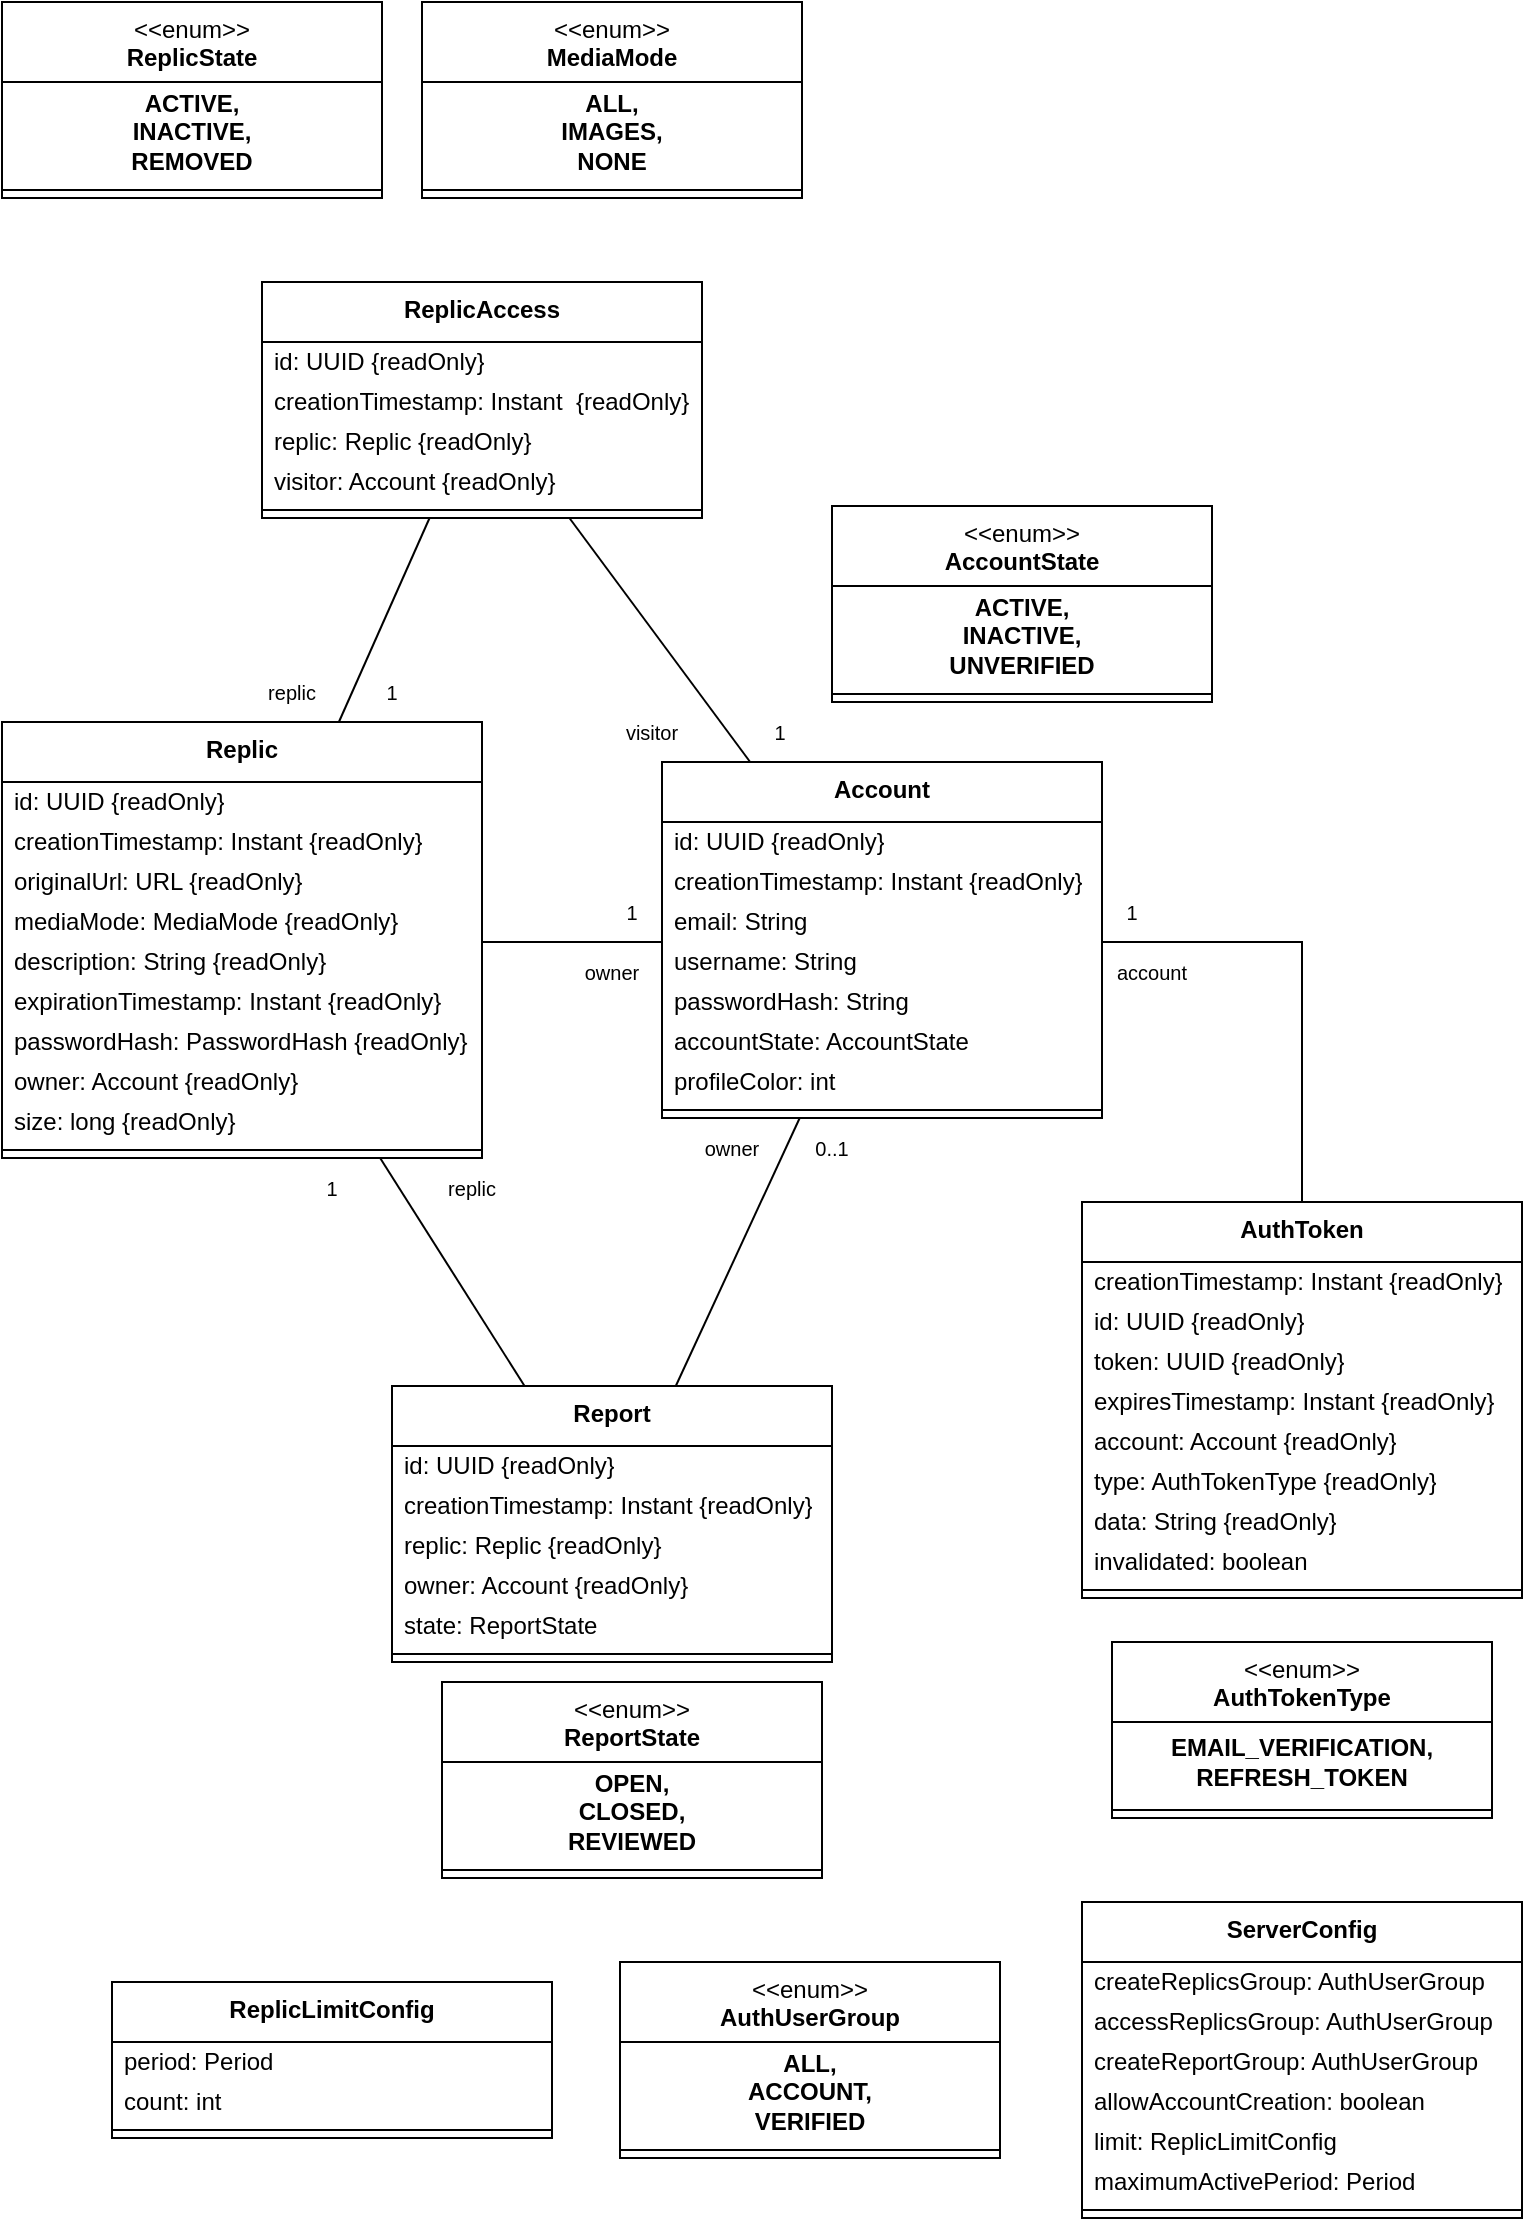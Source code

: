 <mxfile version="28.2.5">
  <diagram name="Seite-1" id="tv3RCUC1lsHie5otSo7a">
    <mxGraphModel dx="1678" dy="1073" grid="1" gridSize="10" guides="1" tooltips="1" connect="1" arrows="1" fold="1" page="1" pageScale="1" pageWidth="827" pageHeight="1169" math="0" shadow="0">
      <root>
        <mxCell id="0" />
        <mxCell id="1" parent="0" />
        <mxCell id="WwyAboUZyk7N6EI_vCti-150" style="rounded=0;orthogonalLoop=1;jettySize=auto;html=1;endArrow=none;endFill=0;" edge="1" parent="1" source="WwyAboUZyk7N6EI_vCti-31" target="WwyAboUZyk7N6EI_vCti-1">
          <mxGeometry relative="1" as="geometry" />
        </mxCell>
        <mxCell id="WwyAboUZyk7N6EI_vCti-151" style="rounded=0;orthogonalLoop=1;jettySize=auto;html=1;endArrow=none;endFill=0;" edge="1" parent="1" source="WwyAboUZyk7N6EI_vCti-31" target="WwyAboUZyk7N6EI_vCti-47">
          <mxGeometry relative="1" as="geometry" />
        </mxCell>
        <mxCell id="WwyAboUZyk7N6EI_vCti-31" value="&lt;b&gt;ReplicAccess&lt;/b&gt;" style="swimlane;fontStyle=0;align=center;verticalAlign=top;childLayout=stackLayout;horizontal=1;startSize=30;horizontalStack=0;resizeParent=1;resizeParentMax=0;resizeLast=0;collapsible=0;marginBottom=0;html=1;whiteSpace=wrap;" vertex="1" parent="1">
          <mxGeometry x="140" y="150" width="220" height="118" as="geometry" />
        </mxCell>
        <mxCell id="WwyAboUZyk7N6EI_vCti-32" value="id: UUID {readOnly}" style="text;html=1;strokeColor=none;fillColor=none;align=left;verticalAlign=middle;spacingLeft=4;spacingRight=4;overflow=hidden;rotatable=0;points=[[0,0.5],[1,0.5]];portConstraint=eastwest;whiteSpace=wrap;" vertex="1" parent="WwyAboUZyk7N6EI_vCti-31">
          <mxGeometry y="30" width="220" height="20" as="geometry" />
        </mxCell>
        <mxCell id="WwyAboUZyk7N6EI_vCti-33" value="creationTimestamp: Instant&amp;nbsp; {readOnly}" style="text;html=1;strokeColor=none;fillColor=none;align=left;verticalAlign=middle;spacingLeft=4;spacingRight=4;overflow=hidden;rotatable=0;points=[[0,0.5],[1,0.5]];portConstraint=eastwest;whiteSpace=wrap;" vertex="1" parent="WwyAboUZyk7N6EI_vCti-31">
          <mxGeometry y="50" width="220" height="20" as="geometry" />
        </mxCell>
        <mxCell id="WwyAboUZyk7N6EI_vCti-39" value="replic: Replic&amp;nbsp;{readOnly}" style="text;html=1;strokeColor=none;fillColor=none;align=left;verticalAlign=middle;spacingLeft=4;spacingRight=4;overflow=hidden;rotatable=0;points=[[0,0.5],[1,0.5]];portConstraint=eastwest;whiteSpace=wrap;" vertex="1" parent="WwyAboUZyk7N6EI_vCti-31">
          <mxGeometry y="70" width="220" height="20" as="geometry" />
        </mxCell>
        <mxCell id="WwyAboUZyk7N6EI_vCti-40" value="visitor: Account {readOnly}" style="text;html=1;strokeColor=none;fillColor=none;align=left;verticalAlign=middle;spacingLeft=4;spacingRight=4;overflow=hidden;rotatable=0;points=[[0,0.5],[1,0.5]];portConstraint=eastwest;whiteSpace=wrap;" vertex="1" parent="WwyAboUZyk7N6EI_vCti-31">
          <mxGeometry y="90" width="220" height="20" as="geometry" />
        </mxCell>
        <mxCell id="WwyAboUZyk7N6EI_vCti-41" value="" style="line;strokeWidth=1;fillColor=none;align=left;verticalAlign=middle;spacingTop=-1;spacingLeft=3;spacingRight=3;rotatable=0;labelPosition=right;points=[];portConstraint=eastwest;" vertex="1" parent="WwyAboUZyk7N6EI_vCti-31">
          <mxGeometry y="110" width="220" height="8" as="geometry" />
        </mxCell>
        <mxCell id="WwyAboUZyk7N6EI_vCti-147" style="edgeStyle=orthogonalEdgeStyle;rounded=0;orthogonalLoop=1;jettySize=auto;html=1;endArrow=none;endFill=0;" edge="1" parent="1" source="WwyAboUZyk7N6EI_vCti-1" target="WwyAboUZyk7N6EI_vCti-47">
          <mxGeometry relative="1" as="geometry">
            <Array as="points">
              <mxPoint x="300" y="480" />
              <mxPoint x="300" y="480" />
            </Array>
          </mxGeometry>
        </mxCell>
        <mxCell id="WwyAboUZyk7N6EI_vCti-1" value="&lt;b&gt;Replic&lt;/b&gt;" style="swimlane;fontStyle=0;align=center;verticalAlign=top;childLayout=stackLayout;horizontal=1;startSize=30;horizontalStack=0;resizeParent=1;resizeParentMax=0;resizeLast=0;collapsible=0;marginBottom=0;html=1;whiteSpace=wrap;" vertex="1" parent="1">
          <mxGeometry x="10" y="370" width="240" height="218" as="geometry" />
        </mxCell>
        <mxCell id="WwyAboUZyk7N6EI_vCti-15" value="id: UUID {readOnly}" style="text;html=1;strokeColor=none;fillColor=none;align=left;verticalAlign=middle;spacingLeft=4;spacingRight=4;overflow=hidden;rotatable=0;points=[[0,0.5],[1,0.5]];portConstraint=eastwest;whiteSpace=wrap;" vertex="1" parent="WwyAboUZyk7N6EI_vCti-1">
          <mxGeometry y="30" width="240" height="20" as="geometry" />
        </mxCell>
        <mxCell id="WwyAboUZyk7N6EI_vCti-16" value="creationTimestamp: Instant {readOnly}" style="text;html=1;strokeColor=none;fillColor=none;align=left;verticalAlign=middle;spacingLeft=4;spacingRight=4;overflow=hidden;rotatable=0;points=[[0,0.5],[1,0.5]];portConstraint=eastwest;whiteSpace=wrap;" vertex="1" parent="WwyAboUZyk7N6EI_vCti-1">
          <mxGeometry y="50" width="240" height="20" as="geometry" />
        </mxCell>
        <mxCell id="WwyAboUZyk7N6EI_vCti-3" value="originalUrl: URL {readOnly}" style="text;html=1;strokeColor=none;fillColor=none;align=left;verticalAlign=middle;spacingLeft=4;spacingRight=4;overflow=hidden;rotatable=0;points=[[0,0.5],[1,0.5]];portConstraint=eastwest;whiteSpace=wrap;" vertex="1" parent="WwyAboUZyk7N6EI_vCti-1">
          <mxGeometry y="70" width="240" height="20" as="geometry" />
        </mxCell>
        <mxCell id="WwyAboUZyk7N6EI_vCti-9" value="mediaMode: MediaMode {readOnly}" style="text;html=1;strokeColor=none;fillColor=none;align=left;verticalAlign=middle;spacingLeft=4;spacingRight=4;overflow=hidden;rotatable=0;points=[[0,0.5],[1,0.5]];portConstraint=eastwest;whiteSpace=wrap;" vertex="1" parent="WwyAboUZyk7N6EI_vCti-1">
          <mxGeometry y="90" width="240" height="20" as="geometry" />
        </mxCell>
        <mxCell id="WwyAboUZyk7N6EI_vCti-10" value="description: String {readOnly}" style="text;html=1;strokeColor=none;fillColor=none;align=left;verticalAlign=middle;spacingLeft=4;spacingRight=4;overflow=hidden;rotatable=0;points=[[0,0.5],[1,0.5]];portConstraint=eastwest;whiteSpace=wrap;" vertex="1" parent="WwyAboUZyk7N6EI_vCti-1">
          <mxGeometry y="110" width="240" height="20" as="geometry" />
        </mxCell>
        <mxCell id="WwyAboUZyk7N6EI_vCti-11" value="expirationTimestamp: Instant {readOnly}" style="text;html=1;strokeColor=none;fillColor=none;align=left;verticalAlign=middle;spacingLeft=4;spacingRight=4;overflow=hidden;rotatable=0;points=[[0,0.5],[1,0.5]];portConstraint=eastwest;whiteSpace=wrap;" vertex="1" parent="WwyAboUZyk7N6EI_vCti-1">
          <mxGeometry y="130" width="240" height="20" as="geometry" />
        </mxCell>
        <mxCell id="WwyAboUZyk7N6EI_vCti-12" value="passwordHash: PasswordHash {readOnly}" style="text;html=1;strokeColor=none;fillColor=none;align=left;verticalAlign=middle;spacingLeft=4;spacingRight=4;overflow=hidden;rotatable=0;points=[[0,0.5],[1,0.5]];portConstraint=eastwest;whiteSpace=wrap;" vertex="1" parent="WwyAboUZyk7N6EI_vCti-1">
          <mxGeometry y="150" width="240" height="20" as="geometry" />
        </mxCell>
        <mxCell id="WwyAboUZyk7N6EI_vCti-13" value="owner: Account {readOnly}" style="text;html=1;strokeColor=none;fillColor=none;align=left;verticalAlign=middle;spacingLeft=4;spacingRight=4;overflow=hidden;rotatable=0;points=[[0,0.5],[1,0.5]];portConstraint=eastwest;whiteSpace=wrap;" vertex="1" parent="WwyAboUZyk7N6EI_vCti-1">
          <mxGeometry y="170" width="240" height="20" as="geometry" />
        </mxCell>
        <mxCell id="WwyAboUZyk7N6EI_vCti-14" value="size: long {readOnly}" style="text;html=1;strokeColor=none;fillColor=none;align=left;verticalAlign=middle;spacingLeft=4;spacingRight=4;overflow=hidden;rotatable=0;points=[[0,0.5],[1,0.5]];portConstraint=eastwest;whiteSpace=wrap;" vertex="1" parent="WwyAboUZyk7N6EI_vCti-1">
          <mxGeometry y="190" width="240" height="20" as="geometry" />
        </mxCell>
        <mxCell id="WwyAboUZyk7N6EI_vCti-6" value="" style="line;strokeWidth=1;fillColor=none;align=left;verticalAlign=middle;spacingTop=-1;spacingLeft=3;spacingRight=3;rotatable=0;labelPosition=right;points=[];portConstraint=eastwest;" vertex="1" parent="WwyAboUZyk7N6EI_vCti-1">
          <mxGeometry y="210" width="240" height="8" as="geometry" />
        </mxCell>
        <mxCell id="WwyAboUZyk7N6EI_vCti-17" value="&lt;div&gt;&amp;lt;&amp;lt;enum&amp;gt;&amp;gt;&lt;/div&gt;&lt;div&gt;&lt;b&gt;ReplicState&lt;/b&gt;&lt;/div&gt;" style="swimlane;fontStyle=0;align=center;verticalAlign=top;childLayout=stackLayout;horizontal=1;startSize=40;horizontalStack=0;resizeParent=1;resizeParentMax=0;resizeLast=0;collapsible=0;marginBottom=0;html=1;whiteSpace=wrap;" vertex="1" parent="1">
          <mxGeometry x="10" y="10" width="190" height="98" as="geometry" />
        </mxCell>
        <mxCell id="WwyAboUZyk7N6EI_vCti-18" value="&lt;div&gt;ACTIVE,&lt;/div&gt;&lt;div&gt;INACTIVE,&lt;/div&gt;&lt;div&gt;REMOVED&lt;/div&gt;" style="text;html=1;strokeColor=none;fillColor=none;align=center;verticalAlign=middle;spacingLeft=4;spacingRight=4;overflow=hidden;rotatable=0;points=[[0,0.5],[1,0.5]];portConstraint=eastwest;whiteSpace=wrap;fontStyle=1" vertex="1" parent="WwyAboUZyk7N6EI_vCti-17">
          <mxGeometry y="40" width="190" height="50" as="geometry" />
        </mxCell>
        <mxCell id="WwyAboUZyk7N6EI_vCti-27" value="" style="line;strokeWidth=1;fillColor=none;align=left;verticalAlign=middle;spacingTop=-1;spacingLeft=3;spacingRight=3;rotatable=0;labelPosition=right;points=[];portConstraint=eastwest;" vertex="1" parent="WwyAboUZyk7N6EI_vCti-17">
          <mxGeometry y="90" width="190" height="8" as="geometry" />
        </mxCell>
        <mxCell id="WwyAboUZyk7N6EI_vCti-28" value="&lt;div&gt;&amp;lt;&amp;lt;enum&amp;gt;&amp;gt;&lt;/div&gt;&lt;div&gt;&lt;b&gt;MediaMode&lt;/b&gt;&lt;/div&gt;" style="swimlane;fontStyle=0;align=center;verticalAlign=top;childLayout=stackLayout;horizontal=1;startSize=40;horizontalStack=0;resizeParent=1;resizeParentMax=0;resizeLast=0;collapsible=0;marginBottom=0;html=1;whiteSpace=wrap;" vertex="1" parent="1">
          <mxGeometry x="220" y="10" width="190" height="98" as="geometry" />
        </mxCell>
        <mxCell id="WwyAboUZyk7N6EI_vCti-29" value="&lt;div&gt;ALL,&lt;/div&gt;&lt;div&gt;IMAGES,&lt;/div&gt;&lt;div&gt;NONE&lt;/div&gt;" style="text;html=1;strokeColor=none;fillColor=none;align=center;verticalAlign=middle;spacingLeft=4;spacingRight=4;overflow=hidden;rotatable=0;points=[[0,0.5],[1,0.5]];portConstraint=eastwest;whiteSpace=wrap;fontStyle=1" vertex="1" parent="WwyAboUZyk7N6EI_vCti-28">
          <mxGeometry y="40" width="190" height="50" as="geometry" />
        </mxCell>
        <mxCell id="WwyAboUZyk7N6EI_vCti-30" value="" style="line;strokeWidth=1;fillColor=none;align=left;verticalAlign=middle;spacingTop=-1;spacingLeft=3;spacingRight=3;rotatable=0;labelPosition=right;points=[];portConstraint=eastwest;" vertex="1" parent="WwyAboUZyk7N6EI_vCti-28">
          <mxGeometry y="90" width="190" height="8" as="geometry" />
        </mxCell>
        <mxCell id="WwyAboUZyk7N6EI_vCti-143" style="edgeStyle=orthogonalEdgeStyle;rounded=0;orthogonalLoop=1;jettySize=auto;html=1;endArrow=none;endFill=0;" edge="1" parent="1" source="WwyAboUZyk7N6EI_vCti-47" target="WwyAboUZyk7N6EI_vCti-70">
          <mxGeometry relative="1" as="geometry">
            <Array as="points">
              <mxPoint x="660" y="480" />
            </Array>
          </mxGeometry>
        </mxCell>
        <mxCell id="WwyAboUZyk7N6EI_vCti-47" value="&lt;div&gt;&lt;b&gt;Account&lt;/b&gt;&lt;/div&gt;" style="swimlane;fontStyle=0;align=center;verticalAlign=top;childLayout=stackLayout;horizontal=1;startSize=30;horizontalStack=0;resizeParent=1;resizeParentMax=0;resizeLast=0;collapsible=0;marginBottom=0;html=1;whiteSpace=wrap;" vertex="1" parent="1">
          <mxGeometry x="340" y="390" width="220" height="178" as="geometry" />
        </mxCell>
        <mxCell id="WwyAboUZyk7N6EI_vCti-48" value="id: UUID {readOnly}" style="text;html=1;strokeColor=none;fillColor=none;align=left;verticalAlign=middle;spacingLeft=4;spacingRight=4;overflow=hidden;rotatable=0;points=[[0,0.5],[1,0.5]];portConstraint=eastwest;whiteSpace=wrap;" vertex="1" parent="WwyAboUZyk7N6EI_vCti-47">
          <mxGeometry y="30" width="220" height="20" as="geometry" />
        </mxCell>
        <mxCell id="WwyAboUZyk7N6EI_vCti-49" value="creationTimestamp: Instant {readOnly}" style="text;html=1;strokeColor=none;fillColor=none;align=left;verticalAlign=middle;spacingLeft=4;spacingRight=4;overflow=hidden;rotatable=0;points=[[0,0.5],[1,0.5]];portConstraint=eastwest;whiteSpace=wrap;" vertex="1" parent="WwyAboUZyk7N6EI_vCti-47">
          <mxGeometry y="50" width="220" height="20" as="geometry" />
        </mxCell>
        <mxCell id="WwyAboUZyk7N6EI_vCti-50" value="email: String" style="text;html=1;strokeColor=none;fillColor=none;align=left;verticalAlign=middle;spacingLeft=4;spacingRight=4;overflow=hidden;rotatable=0;points=[[0,0.5],[1,0.5]];portConstraint=eastwest;whiteSpace=wrap;" vertex="1" parent="WwyAboUZyk7N6EI_vCti-47">
          <mxGeometry y="70" width="220" height="20" as="geometry" />
        </mxCell>
        <mxCell id="WwyAboUZyk7N6EI_vCti-51" value="username: String" style="text;html=1;strokeColor=none;fillColor=none;align=left;verticalAlign=middle;spacingLeft=4;spacingRight=4;overflow=hidden;rotatable=0;points=[[0,0.5],[1,0.5]];portConstraint=eastwest;whiteSpace=wrap;" vertex="1" parent="WwyAboUZyk7N6EI_vCti-47">
          <mxGeometry y="90" width="220" height="20" as="geometry" />
        </mxCell>
        <mxCell id="WwyAboUZyk7N6EI_vCti-52" value="passwordHash: String" style="text;html=1;strokeColor=none;fillColor=none;align=left;verticalAlign=middle;spacingLeft=4;spacingRight=4;overflow=hidden;rotatable=0;points=[[0,0.5],[1,0.5]];portConstraint=eastwest;whiteSpace=wrap;" vertex="1" parent="WwyAboUZyk7N6EI_vCti-47">
          <mxGeometry y="110" width="220" height="20" as="geometry" />
        </mxCell>
        <mxCell id="WwyAboUZyk7N6EI_vCti-53" value="accountState: AccountState" style="text;html=1;strokeColor=none;fillColor=none;align=left;verticalAlign=middle;spacingLeft=4;spacingRight=4;overflow=hidden;rotatable=0;points=[[0,0.5],[1,0.5]];portConstraint=eastwest;whiteSpace=wrap;" vertex="1" parent="WwyAboUZyk7N6EI_vCti-47">
          <mxGeometry y="130" width="220" height="20" as="geometry" />
        </mxCell>
        <mxCell id="WwyAboUZyk7N6EI_vCti-54" value="profileColor: int" style="text;html=1;strokeColor=none;fillColor=none;align=left;verticalAlign=middle;spacingLeft=4;spacingRight=4;overflow=hidden;rotatable=0;points=[[0,0.5],[1,0.5]];portConstraint=eastwest;whiteSpace=wrap;" vertex="1" parent="WwyAboUZyk7N6EI_vCti-47">
          <mxGeometry y="150" width="220" height="20" as="geometry" />
        </mxCell>
        <mxCell id="WwyAboUZyk7N6EI_vCti-57" value="" style="line;strokeWidth=1;fillColor=none;align=left;verticalAlign=middle;spacingTop=-1;spacingLeft=3;spacingRight=3;rotatable=0;labelPosition=right;points=[];portConstraint=eastwest;" vertex="1" parent="WwyAboUZyk7N6EI_vCti-47">
          <mxGeometry y="170" width="220" height="8" as="geometry" />
        </mxCell>
        <mxCell id="WwyAboUZyk7N6EI_vCti-67" value="&lt;div&gt;&amp;lt;&amp;lt;enum&amp;gt;&amp;gt;&lt;/div&gt;&lt;div&gt;&lt;b&gt;AccountState&lt;/b&gt;&lt;/div&gt;" style="swimlane;fontStyle=0;align=center;verticalAlign=top;childLayout=stackLayout;horizontal=1;startSize=40;horizontalStack=0;resizeParent=1;resizeParentMax=0;resizeLast=0;collapsible=0;marginBottom=0;html=1;whiteSpace=wrap;" vertex="1" parent="1">
          <mxGeometry x="425" y="262" width="190" height="98" as="geometry" />
        </mxCell>
        <mxCell id="WwyAboUZyk7N6EI_vCti-68" value="&lt;div&gt;ACTIVE,&lt;/div&gt;&lt;div&gt;INACTIVE,&lt;/div&gt;&lt;div&gt;UNVERIFIED&lt;/div&gt;" style="text;html=1;strokeColor=none;fillColor=none;align=center;verticalAlign=middle;spacingLeft=4;spacingRight=4;overflow=hidden;rotatable=0;points=[[0,0.5],[1,0.5]];portConstraint=eastwest;whiteSpace=wrap;fontStyle=1" vertex="1" parent="WwyAboUZyk7N6EI_vCti-67">
          <mxGeometry y="40" width="190" height="50" as="geometry" />
        </mxCell>
        <mxCell id="WwyAboUZyk7N6EI_vCti-69" value="" style="line;strokeWidth=1;fillColor=none;align=left;verticalAlign=middle;spacingTop=-1;spacingLeft=3;spacingRight=3;rotatable=0;labelPosition=right;points=[];portConstraint=eastwest;" vertex="1" parent="WwyAboUZyk7N6EI_vCti-67">
          <mxGeometry y="90" width="190" height="8" as="geometry" />
        </mxCell>
        <mxCell id="WwyAboUZyk7N6EI_vCti-70" value="&lt;b&gt;AuthToken&lt;/b&gt;" style="swimlane;fontStyle=0;align=center;verticalAlign=top;childLayout=stackLayout;horizontal=1;startSize=30;horizontalStack=0;resizeParent=1;resizeParentMax=0;resizeLast=0;collapsible=0;marginBottom=0;html=1;whiteSpace=wrap;" vertex="1" parent="1">
          <mxGeometry x="550" y="610" width="220" height="198" as="geometry" />
        </mxCell>
        <mxCell id="WwyAboUZyk7N6EI_vCti-91" value="creationTimestamp: Instant {readOnly}" style="text;html=1;strokeColor=none;fillColor=none;align=left;verticalAlign=middle;spacingLeft=4;spacingRight=4;overflow=hidden;rotatable=0;points=[[0,0.5],[1,0.5]];portConstraint=eastwest;whiteSpace=wrap;" vertex="1" parent="WwyAboUZyk7N6EI_vCti-70">
          <mxGeometry y="30" width="220" height="20" as="geometry" />
        </mxCell>
        <mxCell id="WwyAboUZyk7N6EI_vCti-90" value="id: UUID {readOnly}" style="text;html=1;strokeColor=none;fillColor=none;align=left;verticalAlign=middle;spacingLeft=4;spacingRight=4;overflow=hidden;rotatable=0;points=[[0,0.5],[1,0.5]];portConstraint=eastwest;whiteSpace=wrap;" vertex="1" parent="WwyAboUZyk7N6EI_vCti-70">
          <mxGeometry y="50" width="220" height="20" as="geometry" />
        </mxCell>
        <mxCell id="WwyAboUZyk7N6EI_vCti-71" value="token: UUID {readOnly}" style="text;html=1;strokeColor=none;fillColor=none;align=left;verticalAlign=middle;spacingLeft=4;spacingRight=4;overflow=hidden;rotatable=0;points=[[0,0.5],[1,0.5]];portConstraint=eastwest;whiteSpace=wrap;" vertex="1" parent="WwyAboUZyk7N6EI_vCti-70">
          <mxGeometry y="70" width="220" height="20" as="geometry" />
        </mxCell>
        <mxCell id="WwyAboUZyk7N6EI_vCti-72" value="expiresTimestamp: Instant {readOnly}" style="text;html=1;strokeColor=none;fillColor=none;align=left;verticalAlign=middle;spacingLeft=4;spacingRight=4;overflow=hidden;rotatable=0;points=[[0,0.5],[1,0.5]];portConstraint=eastwest;whiteSpace=wrap;" vertex="1" parent="WwyAboUZyk7N6EI_vCti-70">
          <mxGeometry y="90" width="220" height="20" as="geometry" />
        </mxCell>
        <mxCell id="WwyAboUZyk7N6EI_vCti-73" value="account: Account {readOnly}" style="text;html=1;strokeColor=none;fillColor=none;align=left;verticalAlign=middle;spacingLeft=4;spacingRight=4;overflow=hidden;rotatable=0;points=[[0,0.5],[1,0.5]];portConstraint=eastwest;whiteSpace=wrap;" vertex="1" parent="WwyAboUZyk7N6EI_vCti-70">
          <mxGeometry y="110" width="220" height="20" as="geometry" />
        </mxCell>
        <mxCell id="WwyAboUZyk7N6EI_vCti-74" value="type: AuthTokenType {readOnly}" style="text;html=1;strokeColor=none;fillColor=none;align=left;verticalAlign=middle;spacingLeft=4;spacingRight=4;overflow=hidden;rotatable=0;points=[[0,0.5],[1,0.5]];portConstraint=eastwest;whiteSpace=wrap;" vertex="1" parent="WwyAboUZyk7N6EI_vCti-70">
          <mxGeometry y="130" width="220" height="20" as="geometry" />
        </mxCell>
        <mxCell id="WwyAboUZyk7N6EI_vCti-75" value="data: String {readOnly}" style="text;html=1;strokeColor=none;fillColor=none;align=left;verticalAlign=middle;spacingLeft=4;spacingRight=4;overflow=hidden;rotatable=0;points=[[0,0.5],[1,0.5]];portConstraint=eastwest;whiteSpace=wrap;" vertex="1" parent="WwyAboUZyk7N6EI_vCti-70">
          <mxGeometry y="150" width="220" height="20" as="geometry" />
        </mxCell>
        <mxCell id="WwyAboUZyk7N6EI_vCti-76" value="invalidated: boolean" style="text;html=1;strokeColor=none;fillColor=none;align=left;verticalAlign=middle;spacingLeft=4;spacingRight=4;overflow=hidden;rotatable=0;points=[[0,0.5],[1,0.5]];portConstraint=eastwest;whiteSpace=wrap;" vertex="1" parent="WwyAboUZyk7N6EI_vCti-70">
          <mxGeometry y="170" width="220" height="20" as="geometry" />
        </mxCell>
        <mxCell id="WwyAboUZyk7N6EI_vCti-78" value="" style="line;strokeWidth=1;fillColor=none;align=left;verticalAlign=middle;spacingTop=-1;spacingLeft=3;spacingRight=3;rotatable=0;labelPosition=right;points=[];portConstraint=eastwest;" vertex="1" parent="WwyAboUZyk7N6EI_vCti-70">
          <mxGeometry y="190" width="220" height="8" as="geometry" />
        </mxCell>
        <mxCell id="WwyAboUZyk7N6EI_vCti-79" value="&lt;div&gt;&amp;lt;&amp;lt;enum&amp;gt;&amp;gt;&lt;/div&gt;&lt;div&gt;&lt;b&gt;ReportState&lt;/b&gt;&lt;/div&gt;" style="swimlane;fontStyle=0;align=center;verticalAlign=top;childLayout=stackLayout;horizontal=1;startSize=40;horizontalStack=0;resizeParent=1;resizeParentMax=0;resizeLast=0;collapsible=0;marginBottom=0;html=1;whiteSpace=wrap;" vertex="1" parent="1">
          <mxGeometry x="230" y="850" width="190" height="98" as="geometry" />
        </mxCell>
        <mxCell id="WwyAboUZyk7N6EI_vCti-80" value="&lt;div&gt;OPEN,&lt;/div&gt;&lt;div&gt;CLOSED,&lt;/div&gt;&lt;div&gt;REVIEWED&lt;/div&gt;" style="text;html=1;strokeColor=none;fillColor=none;align=center;verticalAlign=middle;spacingLeft=4;spacingRight=4;overflow=hidden;rotatable=0;points=[[0,0.5],[1,0.5]];portConstraint=eastwest;whiteSpace=wrap;fontStyle=1" vertex="1" parent="WwyAboUZyk7N6EI_vCti-79">
          <mxGeometry y="40" width="190" height="50" as="geometry" />
        </mxCell>
        <mxCell id="WwyAboUZyk7N6EI_vCti-81" value="" style="line;strokeWidth=1;fillColor=none;align=left;verticalAlign=middle;spacingTop=-1;spacingLeft=3;spacingRight=3;rotatable=0;labelPosition=right;points=[];portConstraint=eastwest;" vertex="1" parent="WwyAboUZyk7N6EI_vCti-79">
          <mxGeometry y="90" width="190" height="8" as="geometry" />
        </mxCell>
        <mxCell id="WwyAboUZyk7N6EI_vCti-156" style="rounded=0;orthogonalLoop=1;jettySize=auto;html=1;endArrow=none;endFill=0;" edge="1" parent="1" source="WwyAboUZyk7N6EI_vCti-92" target="WwyAboUZyk7N6EI_vCti-47">
          <mxGeometry relative="1" as="geometry" />
        </mxCell>
        <mxCell id="WwyAboUZyk7N6EI_vCti-157" style="rounded=0;orthogonalLoop=1;jettySize=auto;html=1;endArrow=none;endFill=0;" edge="1" parent="1" source="WwyAboUZyk7N6EI_vCti-92" target="WwyAboUZyk7N6EI_vCti-1">
          <mxGeometry relative="1" as="geometry" />
        </mxCell>
        <mxCell id="WwyAboUZyk7N6EI_vCti-92" value="&lt;b&gt;Report&lt;/b&gt;" style="swimlane;fontStyle=0;align=center;verticalAlign=top;childLayout=stackLayout;horizontal=1;startSize=30;horizontalStack=0;resizeParent=1;resizeParentMax=0;resizeLast=0;collapsible=0;marginBottom=0;html=1;whiteSpace=wrap;" vertex="1" parent="1">
          <mxGeometry x="205" y="702" width="220" height="138" as="geometry" />
        </mxCell>
        <mxCell id="WwyAboUZyk7N6EI_vCti-94" value="id: UUID {readOnly}" style="text;html=1;strokeColor=none;fillColor=none;align=left;verticalAlign=middle;spacingLeft=4;spacingRight=4;overflow=hidden;rotatable=0;points=[[0,0.5],[1,0.5]];portConstraint=eastwest;whiteSpace=wrap;" vertex="1" parent="WwyAboUZyk7N6EI_vCti-92">
          <mxGeometry y="30" width="220" height="20" as="geometry" />
        </mxCell>
        <mxCell id="WwyAboUZyk7N6EI_vCti-93" value="creationTimestamp: Instant {readOnly}" style="text;html=1;strokeColor=none;fillColor=none;align=left;verticalAlign=middle;spacingLeft=4;spacingRight=4;overflow=hidden;rotatable=0;points=[[0,0.5],[1,0.5]];portConstraint=eastwest;whiteSpace=wrap;" vertex="1" parent="WwyAboUZyk7N6EI_vCti-92">
          <mxGeometry y="50" width="220" height="20" as="geometry" />
        </mxCell>
        <mxCell id="WwyAboUZyk7N6EI_vCti-95" value="replic: Replic {readOnly}" style="text;html=1;strokeColor=none;fillColor=none;align=left;verticalAlign=middle;spacingLeft=4;spacingRight=4;overflow=hidden;rotatable=0;points=[[0,0.5],[1,0.5]];portConstraint=eastwest;whiteSpace=wrap;" vertex="1" parent="WwyAboUZyk7N6EI_vCti-92">
          <mxGeometry y="70" width="220" height="20" as="geometry" />
        </mxCell>
        <mxCell id="WwyAboUZyk7N6EI_vCti-96" value="owner: Account {readOnly}" style="text;html=1;strokeColor=none;fillColor=none;align=left;verticalAlign=middle;spacingLeft=4;spacingRight=4;overflow=hidden;rotatable=0;points=[[0,0.5],[1,0.5]];portConstraint=eastwest;whiteSpace=wrap;" vertex="1" parent="WwyAboUZyk7N6EI_vCti-92">
          <mxGeometry y="90" width="220" height="20" as="geometry" />
        </mxCell>
        <mxCell id="WwyAboUZyk7N6EI_vCti-97" value="state: ReportState" style="text;html=1;strokeColor=none;fillColor=none;align=left;verticalAlign=middle;spacingLeft=4;spacingRight=4;overflow=hidden;rotatable=0;points=[[0,0.5],[1,0.5]];portConstraint=eastwest;whiteSpace=wrap;" vertex="1" parent="WwyAboUZyk7N6EI_vCti-92">
          <mxGeometry y="110" width="220" height="20" as="geometry" />
        </mxCell>
        <mxCell id="WwyAboUZyk7N6EI_vCti-101" value="" style="line;strokeWidth=1;fillColor=none;align=left;verticalAlign=middle;spacingTop=-1;spacingLeft=3;spacingRight=3;rotatable=0;labelPosition=right;points=[];portConstraint=eastwest;" vertex="1" parent="WwyAboUZyk7N6EI_vCti-92">
          <mxGeometry y="130" width="220" height="8" as="geometry" />
        </mxCell>
        <mxCell id="WwyAboUZyk7N6EI_vCti-112" value="&lt;div&gt;&amp;lt;&amp;lt;enum&amp;gt;&amp;gt;&lt;/div&gt;&lt;div&gt;&lt;b&gt;AuthUserGroup&lt;/b&gt;&lt;/div&gt;" style="swimlane;fontStyle=0;align=center;verticalAlign=top;childLayout=stackLayout;horizontal=1;startSize=40;horizontalStack=0;resizeParent=1;resizeParentMax=0;resizeLast=0;collapsible=0;marginBottom=0;html=1;whiteSpace=wrap;" vertex="1" parent="1">
          <mxGeometry x="319" y="990" width="190" height="98" as="geometry" />
        </mxCell>
        <mxCell id="WwyAboUZyk7N6EI_vCti-113" value="&lt;div&gt;ALL,&lt;/div&gt;&lt;div&gt;ACCOUNT,&lt;/div&gt;&lt;div&gt;VERIFIED&lt;/div&gt;" style="text;html=1;strokeColor=none;fillColor=none;align=center;verticalAlign=middle;spacingLeft=4;spacingRight=4;overflow=hidden;rotatable=0;points=[[0,0.5],[1,0.5]];portConstraint=eastwest;whiteSpace=wrap;fontStyle=1" vertex="1" parent="WwyAboUZyk7N6EI_vCti-112">
          <mxGeometry y="40" width="190" height="50" as="geometry" />
        </mxCell>
        <mxCell id="WwyAboUZyk7N6EI_vCti-114" value="" style="line;strokeWidth=1;fillColor=none;align=left;verticalAlign=middle;spacingTop=-1;spacingLeft=3;spacingRight=3;rotatable=0;labelPosition=right;points=[];portConstraint=eastwest;" vertex="1" parent="WwyAboUZyk7N6EI_vCti-112">
          <mxGeometry y="90" width="190" height="8" as="geometry" />
        </mxCell>
        <mxCell id="WwyAboUZyk7N6EI_vCti-115" value="&lt;b&gt;ReplicLimitConfig&lt;/b&gt;" style="swimlane;fontStyle=0;align=center;verticalAlign=top;childLayout=stackLayout;horizontal=1;startSize=30;horizontalStack=0;resizeParent=1;resizeParentMax=0;resizeLast=0;collapsible=0;marginBottom=0;html=1;whiteSpace=wrap;" vertex="1" parent="1">
          <mxGeometry x="65" y="1000" width="220" height="78" as="geometry" />
        </mxCell>
        <mxCell id="WwyAboUZyk7N6EI_vCti-116" value="period: Period" style="text;html=1;strokeColor=none;fillColor=none;align=left;verticalAlign=middle;spacingLeft=4;spacingRight=4;overflow=hidden;rotatable=0;points=[[0,0.5],[1,0.5]];portConstraint=eastwest;whiteSpace=wrap;" vertex="1" parent="WwyAboUZyk7N6EI_vCti-115">
          <mxGeometry y="30" width="220" height="20" as="geometry" />
        </mxCell>
        <mxCell id="WwyAboUZyk7N6EI_vCti-117" value="count: int" style="text;html=1;strokeColor=none;fillColor=none;align=left;verticalAlign=middle;spacingLeft=4;spacingRight=4;overflow=hidden;rotatable=0;points=[[0,0.5],[1,0.5]];portConstraint=eastwest;whiteSpace=wrap;" vertex="1" parent="WwyAboUZyk7N6EI_vCti-115">
          <mxGeometry y="50" width="220" height="20" as="geometry" />
        </mxCell>
        <mxCell id="WwyAboUZyk7N6EI_vCti-124" value="" style="line;strokeWidth=1;fillColor=none;align=left;verticalAlign=middle;spacingTop=-1;spacingLeft=3;spacingRight=3;rotatable=0;labelPosition=right;points=[];portConstraint=eastwest;" vertex="1" parent="WwyAboUZyk7N6EI_vCti-115">
          <mxGeometry y="70" width="220" height="8" as="geometry" />
        </mxCell>
        <mxCell id="WwyAboUZyk7N6EI_vCti-133" value="&lt;b&gt;ServerConfig&lt;/b&gt;" style="swimlane;fontStyle=0;align=center;verticalAlign=top;childLayout=stackLayout;horizontal=1;startSize=30;horizontalStack=0;resizeParent=1;resizeParentMax=0;resizeLast=0;collapsible=0;marginBottom=0;html=1;whiteSpace=wrap;" vertex="1" parent="1">
          <mxGeometry x="550" y="960" width="220" height="158" as="geometry" />
        </mxCell>
        <mxCell id="WwyAboUZyk7N6EI_vCti-134" value="createReplicsGroup: AuthUserGroup" style="text;html=1;strokeColor=none;fillColor=none;align=left;verticalAlign=middle;spacingLeft=4;spacingRight=4;overflow=hidden;rotatable=0;points=[[0,0.5],[1,0.5]];portConstraint=eastwest;whiteSpace=wrap;" vertex="1" parent="WwyAboUZyk7N6EI_vCti-133">
          <mxGeometry y="30" width="220" height="20" as="geometry" />
        </mxCell>
        <mxCell id="WwyAboUZyk7N6EI_vCti-135" value="accessReplicsGroup: AuthUserGroup" style="text;html=1;strokeColor=none;fillColor=none;align=left;verticalAlign=middle;spacingLeft=4;spacingRight=4;overflow=hidden;rotatable=0;points=[[0,0.5],[1,0.5]];portConstraint=eastwest;whiteSpace=wrap;" vertex="1" parent="WwyAboUZyk7N6EI_vCti-133">
          <mxGeometry y="50" width="220" height="20" as="geometry" />
        </mxCell>
        <mxCell id="WwyAboUZyk7N6EI_vCti-136" value="createReportGroup: AuthUserGroup" style="text;html=1;strokeColor=none;fillColor=none;align=left;verticalAlign=middle;spacingLeft=4;spacingRight=4;overflow=hidden;rotatable=0;points=[[0,0.5],[1,0.5]];portConstraint=eastwest;whiteSpace=wrap;" vertex="1" parent="WwyAboUZyk7N6EI_vCti-133">
          <mxGeometry y="70" width="220" height="20" as="geometry" />
        </mxCell>
        <mxCell id="WwyAboUZyk7N6EI_vCti-137" value="allowAccountCreation: boolean" style="text;html=1;strokeColor=none;fillColor=none;align=left;verticalAlign=middle;spacingLeft=4;spacingRight=4;overflow=hidden;rotatable=0;points=[[0,0.5],[1,0.5]];portConstraint=eastwest;whiteSpace=wrap;" vertex="1" parent="WwyAboUZyk7N6EI_vCti-133">
          <mxGeometry y="90" width="220" height="20" as="geometry" />
        </mxCell>
        <mxCell id="WwyAboUZyk7N6EI_vCti-138" value="limit: ReplicLimitConfig" style="text;html=1;strokeColor=none;fillColor=none;align=left;verticalAlign=middle;spacingLeft=4;spacingRight=4;overflow=hidden;rotatable=0;points=[[0,0.5],[1,0.5]];portConstraint=eastwest;whiteSpace=wrap;" vertex="1" parent="WwyAboUZyk7N6EI_vCti-133">
          <mxGeometry y="110" width="220" height="20" as="geometry" />
        </mxCell>
        <mxCell id="WwyAboUZyk7N6EI_vCti-139" value="maximumActivePeriod: Period" style="text;html=1;strokeColor=none;fillColor=none;align=left;verticalAlign=middle;spacingLeft=4;spacingRight=4;overflow=hidden;rotatable=0;points=[[0,0.5],[1,0.5]];portConstraint=eastwest;whiteSpace=wrap;" vertex="1" parent="WwyAboUZyk7N6EI_vCti-133">
          <mxGeometry y="130" width="220" height="20" as="geometry" />
        </mxCell>
        <mxCell id="WwyAboUZyk7N6EI_vCti-142" value="" style="line;strokeWidth=1;fillColor=none;align=left;verticalAlign=middle;spacingTop=-1;spacingLeft=3;spacingRight=3;rotatable=0;labelPosition=right;points=[];portConstraint=eastwest;" vertex="1" parent="WwyAboUZyk7N6EI_vCti-133">
          <mxGeometry y="150" width="220" height="8" as="geometry" />
        </mxCell>
        <mxCell id="WwyAboUZyk7N6EI_vCti-144" value="1" style="text;html=1;align=center;verticalAlign=middle;whiteSpace=wrap;rounded=0;fontSize=10;" vertex="1" parent="1">
          <mxGeometry x="560" y="450" width="30" height="30" as="geometry" />
        </mxCell>
        <mxCell id="WwyAboUZyk7N6EI_vCti-145" value="account" style="text;html=1;align=center;verticalAlign=middle;whiteSpace=wrap;rounded=0;fontSize=10;" vertex="1" parent="1">
          <mxGeometry x="560" y="480" width="50" height="30" as="geometry" />
        </mxCell>
        <mxCell id="WwyAboUZyk7N6EI_vCti-148" value="1" style="text;html=1;align=center;verticalAlign=middle;whiteSpace=wrap;rounded=0;fontSize=10;" vertex="1" parent="1">
          <mxGeometry x="310" y="450" width="30" height="30" as="geometry" />
        </mxCell>
        <mxCell id="WwyAboUZyk7N6EI_vCti-149" value="owner" style="text;html=1;align=center;verticalAlign=middle;whiteSpace=wrap;rounded=0;fontSize=10;" vertex="1" parent="1">
          <mxGeometry x="290" y="480" width="50" height="30" as="geometry" />
        </mxCell>
        <mxCell id="WwyAboUZyk7N6EI_vCti-152" value="1" style="text;html=1;align=center;verticalAlign=middle;whiteSpace=wrap;rounded=0;fontSize=10;" vertex="1" parent="1">
          <mxGeometry x="384" y="360" width="30" height="30" as="geometry" />
        </mxCell>
        <mxCell id="WwyAboUZyk7N6EI_vCti-153" value="visitor" style="text;html=1;align=center;verticalAlign=middle;whiteSpace=wrap;rounded=0;fontSize=10;" vertex="1" parent="1">
          <mxGeometry x="310" y="360" width="50" height="30" as="geometry" />
        </mxCell>
        <mxCell id="WwyAboUZyk7N6EI_vCti-154" value="1" style="text;html=1;align=center;verticalAlign=middle;whiteSpace=wrap;rounded=0;fontSize=10;" vertex="1" parent="1">
          <mxGeometry x="190" y="340" width="30" height="30" as="geometry" />
        </mxCell>
        <mxCell id="WwyAboUZyk7N6EI_vCti-155" value="replic" style="text;html=1;align=center;verticalAlign=middle;whiteSpace=wrap;rounded=0;fontSize=10;" vertex="1" parent="1">
          <mxGeometry x="130" y="340" width="50" height="30" as="geometry" />
        </mxCell>
        <mxCell id="WwyAboUZyk7N6EI_vCti-158" value="0..1" style="text;html=1;align=center;verticalAlign=middle;whiteSpace=wrap;rounded=0;fontSize=10;" vertex="1" parent="1">
          <mxGeometry x="410" y="568" width="30" height="30" as="geometry" />
        </mxCell>
        <mxCell id="WwyAboUZyk7N6EI_vCti-159" value="owner" style="text;html=1;align=center;verticalAlign=middle;whiteSpace=wrap;rounded=0;fontSize=10;" vertex="1" parent="1">
          <mxGeometry x="350" y="568" width="50" height="30" as="geometry" />
        </mxCell>
        <mxCell id="WwyAboUZyk7N6EI_vCti-160" value="1" style="text;html=1;align=center;verticalAlign=middle;whiteSpace=wrap;rounded=0;fontSize=10;" vertex="1" parent="1">
          <mxGeometry x="160" y="588" width="30" height="30" as="geometry" />
        </mxCell>
        <mxCell id="WwyAboUZyk7N6EI_vCti-161" value="replic" style="text;html=1;align=center;verticalAlign=middle;whiteSpace=wrap;rounded=0;fontSize=10;" vertex="1" parent="1">
          <mxGeometry x="220" y="588" width="50" height="30" as="geometry" />
        </mxCell>
        <mxCell id="WwyAboUZyk7N6EI_vCti-162" value="&lt;div&gt;&amp;lt;&amp;lt;enum&amp;gt;&amp;gt;&lt;/div&gt;&lt;div&gt;&lt;b&gt;AuthTokenType&lt;/b&gt;&lt;/div&gt;" style="swimlane;fontStyle=0;align=center;verticalAlign=top;childLayout=stackLayout;horizontal=1;startSize=40;horizontalStack=0;resizeParent=1;resizeParentMax=0;resizeLast=0;collapsible=0;marginBottom=0;html=1;whiteSpace=wrap;" vertex="1" parent="1">
          <mxGeometry x="565" y="830" width="190" height="88" as="geometry" />
        </mxCell>
        <mxCell id="WwyAboUZyk7N6EI_vCti-163" value="&lt;div&gt;EMAIL_VERIFICATION,&lt;/div&gt;&lt;div&gt;REFRESH_TOKEN&lt;/div&gt;" style="text;html=1;strokeColor=none;fillColor=none;align=center;verticalAlign=middle;spacingLeft=4;spacingRight=4;overflow=hidden;rotatable=0;points=[[0,0.5],[1,0.5]];portConstraint=eastwest;whiteSpace=wrap;fontStyle=1" vertex="1" parent="WwyAboUZyk7N6EI_vCti-162">
          <mxGeometry y="40" width="190" height="40" as="geometry" />
        </mxCell>
        <mxCell id="WwyAboUZyk7N6EI_vCti-164" value="" style="line;strokeWidth=1;fillColor=none;align=left;verticalAlign=middle;spacingTop=-1;spacingLeft=3;spacingRight=3;rotatable=0;labelPosition=right;points=[];portConstraint=eastwest;" vertex="1" parent="WwyAboUZyk7N6EI_vCti-162">
          <mxGeometry y="80" width="190" height="8" as="geometry" />
        </mxCell>
      </root>
    </mxGraphModel>
  </diagram>
</mxfile>
